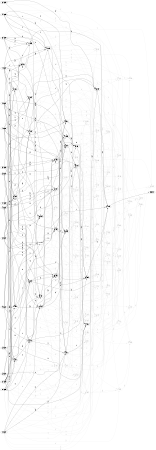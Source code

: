 digraph NeuralNetwork {
rankdir=LR;
size="4,3";
center = true;
node0 [label="(0) Input", color=black, labelfontcolor=black, fontcolor=black];
node1 [label="(1) Input", color=black, labelfontcolor=black, fontcolor=black];
node2 [label="(2) Input", color=black, labelfontcolor=black, fontcolor=black];
node3 [label="(3) Input", color=black, labelfontcolor=black, fontcolor=black];
node4 [label="(4) Input", color=black, labelfontcolor=black, fontcolor=black];
node5 [label="(5) Input", color=black, labelfontcolor=black, fontcolor=black];
node6 [label="(6) Input", color=black, labelfontcolor=black, fontcolor=black];
node7 [label="(7) Input", color=black, labelfontcolor=black, fontcolor=black];
node8 [label="(8) Input", color=black, labelfontcolor=black, fontcolor=black];
node9 [label="(9) Input", color=black, labelfontcolor=black, fontcolor=black];
node10 [label="(10) Input", color=black, labelfontcolor=black, fontcolor=black];
node11 [label="(11) Input", color=black, labelfontcolor=black, fontcolor=black];
node12 [label="(12) Input", color=black, labelfontcolor=black, fontcolor=black];
node13 [label="(13) Input", color=black, labelfontcolor=black, fontcolor=black];
node14 [label="(14) Input", color=black, labelfontcolor=black, fontcolor=black];
node15 [label="(15) Input", color=black, labelfontcolor=black, fontcolor=black];
node16 [label="(16) Input", color=black, labelfontcolor=black, fontcolor=black];
node17 [label="(17) sub", color=black, labelfontcolor=black, fontcolor=black];
node9 -> node17 [label=" (0)", labelfontcolor=black, fontcolor=black, bold=true, color=black];
node16 -> node17 [label=" (1)", labelfontcolor=black, fontcolor=black, bold=true, color=black];
node3 -> node17 [label=" (2)", labelfontcolor=black, fontcolor=black, bold=true, color=black];
node3 -> node17 [label=" (3)", labelfontcolor=black, fontcolor=black, bold=true, color=black];
node12 -> node17 [label=" (4)", labelfontcolor=black, fontcolor=black, bold=true, color=black];
node18 [label="(18) div", color=black, labelfontcolor=black, fontcolor=black];
node11 -> node18 [label=" (0)", labelfontcolor=black, fontcolor=black, bold=true, color=black];
node10 -> node18 [label=" (1)", labelfontcolor=black, fontcolor=black, bold=true, color=black];
node12 -> node18 [label=" (2)", labelfontcolor=black, fontcolor=black, bold=true, color=black];
node8 -> node18 [label=" (3)", labelfontcolor=black, fontcolor=black, bold=true, color=black];
node4 -> node18 [label=" (4)", labelfontcolor=black, fontcolor=black, bold=true, color=black];
node19 [label="(19) add", color=black, labelfontcolor=black, fontcolor=black];
node5 -> node19 [label=" (0)", labelfontcolor=black, fontcolor=black, bold=true, color=black];
node10 -> node19 [label=" (1)", labelfontcolor=black, fontcolor=black, bold=true, color=black];
node1 -> node19 [label=" (2)", labelfontcolor=black, fontcolor=black, bold=true, color=black];
node9 -> node19 [label=" (3)", labelfontcolor=black, fontcolor=black, bold=true, color=black];
node9 -> node19 [label=" (4)", labelfontcolor=black, fontcolor=black, bold=true, color=black];
node20 [label="(20) sub", color=black, labelfontcolor=black, fontcolor=black];
node10 -> node20 [label=" (0)", labelfontcolor=black, fontcolor=black, bold=true, color=black];
node7 -> node20 [label=" (1)", labelfontcolor=black, fontcolor=black, bold=true, color=black];
node4 -> node20 [label=" (2)", labelfontcolor=black, fontcolor=black, bold=true, color=black];
node1 -> node20 [label=" (3)", labelfontcolor=black, fontcolor=black, bold=true, color=black];
node12 -> node20 [label=" (4)", labelfontcolor=black, fontcolor=black, bold=true, color=black];
node21 [label="(21) div", color=black, labelfontcolor=black, fontcolor=black];
node9 -> node21 [label=" (0)", labelfontcolor=black, fontcolor=black, bold=true, color=black];
node8 -> node21 [label=" (1)", labelfontcolor=black, fontcolor=black, bold=true, color=black];
node1 -> node21 [label=" (2)", labelfontcolor=black, fontcolor=black, bold=true, color=black];
node7 -> node21 [label=" (3)", labelfontcolor=black, fontcolor=black, bold=true, color=black];
node1 -> node21 [label=" (4)", labelfontcolor=black, fontcolor=black, bold=true, color=black];
node22 [label="(22) add", color=black, labelfontcolor=black, fontcolor=black];
node4 -> node22 [label=" (0)", labelfontcolor=black, fontcolor=black, bold=true, color=black];
node2 -> node22 [label=" (1)", labelfontcolor=black, fontcolor=black, bold=true, color=black];
node20 -> node22 [label=" (2)", labelfontcolor=black, fontcolor=black, bold=true, color=black];
node19 -> node22 [label=" (3)", labelfontcolor=black, fontcolor=black, bold=true, color=black];
node10 -> node22 [label=" (4)", labelfontcolor=black, fontcolor=black, bold=true, color=black];
node23 [label="(23) sub", color=black, labelfontcolor=black, fontcolor=black];
node4 -> node23 [label=" (0)", labelfontcolor=black, fontcolor=black, bold=true, color=black];
node1 -> node23 [label=" (1)", labelfontcolor=black, fontcolor=black, bold=true, color=black];
node15 -> node23 [label=" (2)", labelfontcolor=black, fontcolor=black, bold=true, color=black];
node0 -> node23 [label=" (3)", labelfontcolor=black, fontcolor=black, bold=true, color=black];
node3 -> node23 [label=" (4)", labelfontcolor=black, fontcolor=black, bold=true, color=black];
node24 [label="(24) sub", color=black, labelfontcolor=black, fontcolor=black];
node1 -> node24 [label=" (0)", labelfontcolor=black, fontcolor=black, bold=true, color=black];
node8 -> node24 [label=" (1)", labelfontcolor=black, fontcolor=black, bold=true, color=black];
node6 -> node24 [label=" (2)", labelfontcolor=black, fontcolor=black, bold=true, color=black];
node20 -> node24 [label=" (3)", labelfontcolor=black, fontcolor=black, bold=true, color=black];
node0 -> node24 [label=" (4)", labelfontcolor=black, fontcolor=black, bold=true, color=black];
node25 [label="(25) div", color=black, labelfontcolor=black, fontcolor=black];
node20 -> node25 [label=" (0)", labelfontcolor=black, fontcolor=black, bold=true, color=black];
node9 -> node25 [label=" (1)", labelfontcolor=black, fontcolor=black, bold=true, color=black];
node21 -> node25 [label=" (2)", labelfontcolor=black, fontcolor=black, bold=true, color=black];
node18 -> node25 [label=" (3)", labelfontcolor=black, fontcolor=black, bold=true, color=black];
node10 -> node25 [label=" (4)", labelfontcolor=black, fontcolor=black, bold=true, color=black];
node26 [label="(26) add", color=black, labelfontcolor=black, fontcolor=black];
node6 -> node26 [label=" (0)", labelfontcolor=black, fontcolor=black, bold=true, color=black];
node19 -> node26 [label=" (1)", labelfontcolor=black, fontcolor=black, bold=true, color=black];
node3 -> node26 [label=" (2)", labelfontcolor=black, fontcolor=black, bold=true, color=black];
node24 -> node26 [label=" (3)", labelfontcolor=black, fontcolor=black, bold=true, color=black];
node0 -> node26 [label=" (4)", labelfontcolor=black, fontcolor=black, bold=true, color=black];
node27 [label="(27) add", color=black, labelfontcolor=black, fontcolor=black];
node17 -> node27 [label=" (0)", labelfontcolor=black, fontcolor=black, bold=true, color=black];
node7 -> node27 [label=" (1)", labelfontcolor=black, fontcolor=black, bold=true, color=black];
node18 -> node27 [label=" (2)", labelfontcolor=black, fontcolor=black, bold=true, color=black];
node23 -> node27 [label=" (3)", labelfontcolor=black, fontcolor=black, bold=true, color=black];
node12 -> node27 [label=" (4)", labelfontcolor=black, fontcolor=black, bold=true, color=black];
node28 [label="(28) mul", color=black, labelfontcolor=black, fontcolor=black];
node12 -> node28 [label=" (0)", labelfontcolor=black, fontcolor=black, bold=true, color=black];
node19 -> node28 [label=" (1)", labelfontcolor=black, fontcolor=black, bold=true, color=black];
node13 -> node28 [label=" (2)", labelfontcolor=black, fontcolor=black, bold=true, color=black];
node0 -> node28 [label=" (3)", labelfontcolor=black, fontcolor=black, bold=true, color=black];
node12 -> node28 [label=" (4)", labelfontcolor=black, fontcolor=black, bold=true, color=black];
node29 [label="(29) div", color=black, labelfontcolor=black, fontcolor=black];
node25 -> node29 [label=" (0)", labelfontcolor=black, fontcolor=black, bold=true, color=black];
node12 -> node29 [label=" (1)", labelfontcolor=black, fontcolor=black, bold=true, color=black];
node5 -> node29 [label=" (2)", labelfontcolor=black, fontcolor=black, bold=true, color=black];
node5 -> node29 [label=" (3)", labelfontcolor=black, fontcolor=black, bold=true, color=black];
node28 -> node29 [label=" (4)", labelfontcolor=black, fontcolor=black, bold=true, color=black];
node30 [label="(30) sub", color=lightgrey, labelfontcolor=lightgrey, fontcolor=lightgrey];
node20 -> node30 [label=" (0)", labelfontcolor=lightgrey, fontcolor=lightgrey, bold=true, color=lightgrey];
node26 -> node30 [label=" (1)", labelfontcolor=lightgrey, fontcolor=lightgrey, bold=true, color=lightgrey];
node29 -> node30 [label=" (2)", labelfontcolor=lightgrey, fontcolor=lightgrey, bold=true, color=lightgrey];
node25 -> node30 [label=" (3)", labelfontcolor=lightgrey, fontcolor=lightgrey, bold=true, color=lightgrey];
node15 -> node30 [label=" (4)", labelfontcolor=lightgrey, fontcolor=lightgrey, bold=true, color=lightgrey];
node31 [label="(31) div", color=black, labelfontcolor=black, fontcolor=black];
node3 -> node31 [label=" (0)", labelfontcolor=black, fontcolor=black, bold=true, color=black];
node29 -> node31 [label=" (1)", labelfontcolor=black, fontcolor=black, bold=true, color=black];
node11 -> node31 [label=" (2)", labelfontcolor=black, fontcolor=black, bold=true, color=black];
node11 -> node31 [label=" (3)", labelfontcolor=black, fontcolor=black, bold=true, color=black];
node4 -> node31 [label=" (4)", labelfontcolor=black, fontcolor=black, bold=true, color=black];
node32 [label="(32) div", color=lightgrey, labelfontcolor=lightgrey, fontcolor=lightgrey];
node3 -> node32 [label=" (0)", labelfontcolor=lightgrey, fontcolor=lightgrey, bold=true, color=lightgrey];
node31 -> node32 [label=" (1)", labelfontcolor=lightgrey, fontcolor=lightgrey, bold=true, color=lightgrey];
node31 -> node32 [label=" (2)", labelfontcolor=lightgrey, fontcolor=lightgrey, bold=true, color=lightgrey];
node0 -> node32 [label=" (3)", labelfontcolor=lightgrey, fontcolor=lightgrey, bold=true, color=lightgrey];
node4 -> node32 [label=" (4)", labelfontcolor=lightgrey, fontcolor=lightgrey, bold=true, color=lightgrey];
node33 [label="(33) mul", color=lightgrey, labelfontcolor=lightgrey, fontcolor=lightgrey];
node3 -> node33 [label=" (0)", labelfontcolor=lightgrey, fontcolor=lightgrey, bold=true, color=lightgrey];
node8 -> node33 [label=" (1)", labelfontcolor=lightgrey, fontcolor=lightgrey, bold=true, color=lightgrey];
node6 -> node33 [label=" (2)", labelfontcolor=lightgrey, fontcolor=lightgrey, bold=true, color=lightgrey];
node12 -> node33 [label=" (3)", labelfontcolor=lightgrey, fontcolor=lightgrey, bold=true, color=lightgrey];
node29 -> node33 [label=" (4)", labelfontcolor=lightgrey, fontcolor=lightgrey, bold=true, color=lightgrey];
node34 [label="(34) sub", color=lightgrey, labelfontcolor=lightgrey, fontcolor=lightgrey];
node22 -> node34 [label=" (0)", labelfontcolor=lightgrey, fontcolor=lightgrey, bold=true, color=lightgrey];
node3 -> node34 [label=" (1)", labelfontcolor=lightgrey, fontcolor=lightgrey, bold=true, color=lightgrey];
node9 -> node34 [label=" (2)", labelfontcolor=lightgrey, fontcolor=lightgrey, bold=true, color=lightgrey];
node2 -> node34 [label=" (3)", labelfontcolor=lightgrey, fontcolor=lightgrey, bold=true, color=lightgrey];
node13 -> node34 [label=" (4)", labelfontcolor=lightgrey, fontcolor=lightgrey, bold=true, color=lightgrey];
node35 [label="(35) add", color=black, labelfontcolor=black, fontcolor=black];
node0 -> node35 [label=" (0)", labelfontcolor=black, fontcolor=black, bold=true, color=black];
node4 -> node35 [label=" (1)", labelfontcolor=black, fontcolor=black, bold=true, color=black];
node28 -> node35 [label=" (2)", labelfontcolor=black, fontcolor=black, bold=true, color=black];
node22 -> node35 [label=" (3)", labelfontcolor=black, fontcolor=black, bold=true, color=black];
node25 -> node35 [label=" (4)", labelfontcolor=black, fontcolor=black, bold=true, color=black];
node36 [label="(36) sub", color=black, labelfontcolor=black, fontcolor=black];
node5 -> node36 [label=" (0)", labelfontcolor=black, fontcolor=black, bold=true, color=black];
node31 -> node36 [label=" (1)", labelfontcolor=black, fontcolor=black, bold=true, color=black];
node0 -> node36 [label=" (2)", labelfontcolor=black, fontcolor=black, bold=true, color=black];
node0 -> node36 [label=" (3)", labelfontcolor=black, fontcolor=black, bold=true, color=black];
node22 -> node36 [label=" (4)", labelfontcolor=black, fontcolor=black, bold=true, color=black];
node37 [label="(37) add", color=black, labelfontcolor=black, fontcolor=black];
node13 -> node37 [label=" (0)", labelfontcolor=black, fontcolor=black, bold=true, color=black];
node22 -> node37 [label=" (1)", labelfontcolor=black, fontcolor=black, bold=true, color=black];
node7 -> node37 [label=" (2)", labelfontcolor=black, fontcolor=black, bold=true, color=black];
node13 -> node37 [label=" (3)", labelfontcolor=black, fontcolor=black, bold=true, color=black];
node26 -> node37 [label=" (4)", labelfontcolor=black, fontcolor=black, bold=true, color=black];
node38 [label="(38) add", color=black, labelfontcolor=black, fontcolor=black];
node1 -> node38 [label=" (0)", labelfontcolor=black, fontcolor=black, bold=true, color=black];
node22 -> node38 [label=" (1)", labelfontcolor=black, fontcolor=black, bold=true, color=black];
node22 -> node38 [label=" (2)", labelfontcolor=black, fontcolor=black, bold=true, color=black];
node7 -> node38 [label=" (3)", labelfontcolor=black, fontcolor=black, bold=true, color=black];
node27 -> node38 [label=" (4)", labelfontcolor=black, fontcolor=black, bold=true, color=black];
node39 [label="(39) sub", color=lightgrey, labelfontcolor=lightgrey, fontcolor=lightgrey];
node7 -> node39 [label=" (0)", labelfontcolor=lightgrey, fontcolor=lightgrey, bold=true, color=lightgrey];
node26 -> node39 [label=" (1)", labelfontcolor=lightgrey, fontcolor=lightgrey, bold=true, color=lightgrey];
node27 -> node39 [label=" (2)", labelfontcolor=lightgrey, fontcolor=lightgrey, bold=true, color=lightgrey];
node37 -> node39 [label=" (3)", labelfontcolor=lightgrey, fontcolor=lightgrey, bold=true, color=lightgrey];
node29 -> node39 [label=" (4)", labelfontcolor=lightgrey, fontcolor=lightgrey, bold=true, color=lightgrey];
node40 [label="(40) sub", color=black, labelfontcolor=black, fontcolor=black];
node15 -> node40 [label=" (0)", labelfontcolor=black, fontcolor=black, bold=true, color=black];
node1 -> node40 [label=" (1)", labelfontcolor=black, fontcolor=black, bold=true, color=black];
node24 -> node40 [label=" (2)", labelfontcolor=black, fontcolor=black, bold=true, color=black];
node23 -> node40 [label=" (3)", labelfontcolor=black, fontcolor=black, bold=true, color=black];
node14 -> node40 [label=" (4)", labelfontcolor=black, fontcolor=black, bold=true, color=black];
node41 [label="(41) add", color=black, labelfontcolor=black, fontcolor=black];
node14 -> node41 [label=" (0)", labelfontcolor=black, fontcolor=black, bold=true, color=black];
node7 -> node41 [label=" (1)", labelfontcolor=black, fontcolor=black, bold=true, color=black];
node37 -> node41 [label=" (2)", labelfontcolor=black, fontcolor=black, bold=true, color=black];
node17 -> node41 [label=" (3)", labelfontcolor=black, fontcolor=black, bold=true, color=black];
node2 -> node41 [label=" (4)", labelfontcolor=black, fontcolor=black, bold=true, color=black];
node42 [label="(42) div", color=black, labelfontcolor=black, fontcolor=black];
node6 -> node42 [label=" (0)", labelfontcolor=black, fontcolor=black, bold=true, color=black];
node25 -> node42 [label=" (1)", labelfontcolor=black, fontcolor=black, bold=true, color=black];
node37 -> node42 [label=" (2)", labelfontcolor=black, fontcolor=black, bold=true, color=black];
node2 -> node42 [label=" (3)", labelfontcolor=black, fontcolor=black, bold=true, color=black];
node0 -> node42 [label=" (4)", labelfontcolor=black, fontcolor=black, bold=true, color=black];
node43 [label="(43) mul", color=black, labelfontcolor=black, fontcolor=black];
node36 -> node43 [label=" (0)", labelfontcolor=black, fontcolor=black, bold=true, color=black];
node14 -> node43 [label=" (1)", labelfontcolor=black, fontcolor=black, bold=true, color=black];
node3 -> node43 [label=" (2)", labelfontcolor=black, fontcolor=black, bold=true, color=black];
node20 -> node43 [label=" (3)", labelfontcolor=black, fontcolor=black, bold=true, color=black];
node42 -> node43 [label=" (4)", labelfontcolor=black, fontcolor=black, bold=true, color=black];
node44 [label="(44) div", color=black, labelfontcolor=black, fontcolor=black];
node8 -> node44 [label=" (0)", labelfontcolor=black, fontcolor=black, bold=true, color=black];
node42 -> node44 [label=" (1)", labelfontcolor=black, fontcolor=black, bold=true, color=black];
node12 -> node44 [label=" (2)", labelfontcolor=black, fontcolor=black, bold=true, color=black];
node43 -> node44 [label=" (3)", labelfontcolor=black, fontcolor=black, bold=true, color=black];
node37 -> node44 [label=" (4)", labelfontcolor=black, fontcolor=black, bold=true, color=black];
node45 [label="(45) div", color=lightgrey, labelfontcolor=lightgrey, fontcolor=lightgrey];
node22 -> node45 [label=" (0)", labelfontcolor=lightgrey, fontcolor=lightgrey, bold=true, color=lightgrey];
node31 -> node45 [label=" (1)", labelfontcolor=lightgrey, fontcolor=lightgrey, bold=true, color=lightgrey];
node25 -> node45 [label=" (2)", labelfontcolor=lightgrey, fontcolor=lightgrey, bold=true, color=lightgrey];
node39 -> node45 [label=" (3)", labelfontcolor=lightgrey, fontcolor=lightgrey, bold=true, color=lightgrey];
node6 -> node45 [label=" (4)", labelfontcolor=lightgrey, fontcolor=lightgrey, bold=true, color=lightgrey];
node46 [label="(46) sub", color=lightgrey, labelfontcolor=lightgrey, fontcolor=lightgrey];
node4 -> node46 [label=" (0)", labelfontcolor=lightgrey, fontcolor=lightgrey, bold=true, color=lightgrey];
node34 -> node46 [label=" (1)", labelfontcolor=lightgrey, fontcolor=lightgrey, bold=true, color=lightgrey];
node45 -> node46 [label=" (2)", labelfontcolor=lightgrey, fontcolor=lightgrey, bold=true, color=lightgrey];
node12 -> node46 [label=" (3)", labelfontcolor=lightgrey, fontcolor=lightgrey, bold=true, color=lightgrey];
node38 -> node46 [label=" (4)", labelfontcolor=lightgrey, fontcolor=lightgrey, bold=true, color=lightgrey];
node47 [label="(47) div", color=lightgrey, labelfontcolor=lightgrey, fontcolor=lightgrey];
node31 -> node47 [label=" (0)", labelfontcolor=lightgrey, fontcolor=lightgrey, bold=true, color=lightgrey];
node8 -> node47 [label=" (1)", labelfontcolor=lightgrey, fontcolor=lightgrey, bold=true, color=lightgrey];
node32 -> node47 [label=" (2)", labelfontcolor=lightgrey, fontcolor=lightgrey, bold=true, color=lightgrey];
node34 -> node47 [label=" (3)", labelfontcolor=lightgrey, fontcolor=lightgrey, bold=true, color=lightgrey];
node27 -> node47 [label=" (4)", labelfontcolor=lightgrey, fontcolor=lightgrey, bold=true, color=lightgrey];
node48 [label="(48) div", color=black, labelfontcolor=black, fontcolor=black];
node35 -> node48 [label=" (0)", labelfontcolor=black, fontcolor=black, bold=true, color=black];
node40 -> node48 [label=" (1)", labelfontcolor=black, fontcolor=black, bold=true, color=black];
node14 -> node48 [label=" (2)", labelfontcolor=black, fontcolor=black, bold=true, color=black];
node27 -> node48 [label=" (3)", labelfontcolor=black, fontcolor=black, bold=true, color=black];
node13 -> node48 [label=" (4)", labelfontcolor=black, fontcolor=black, bold=true, color=black];
node49 [label="(49) div", color=black, labelfontcolor=black, fontcolor=black];
node36 -> node49 [label=" (0)", labelfontcolor=black, fontcolor=black, bold=true, color=black];
node9 -> node49 [label=" (1)", labelfontcolor=black, fontcolor=black, bold=true, color=black];
node38 -> node49 [label=" (2)", labelfontcolor=black, fontcolor=black, bold=true, color=black];
node41 -> node49 [label=" (3)", labelfontcolor=black, fontcolor=black, bold=true, color=black];
node14 -> node49 [label=" (4)", labelfontcolor=black, fontcolor=black, bold=true, color=black];
node50 [label="(50) add", color=lightgrey, labelfontcolor=lightgrey, fontcolor=lightgrey];
node27 -> node50 [label=" (0)", labelfontcolor=lightgrey, fontcolor=lightgrey, bold=true, color=lightgrey];
node36 -> node50 [label=" (1)", labelfontcolor=lightgrey, fontcolor=lightgrey, bold=true, color=lightgrey];
node8 -> node50 [label=" (2)", labelfontcolor=lightgrey, fontcolor=lightgrey, bold=true, color=lightgrey];
node0 -> node50 [label=" (3)", labelfontcolor=lightgrey, fontcolor=lightgrey, bold=true, color=lightgrey];
node35 -> node50 [label=" (4)", labelfontcolor=lightgrey, fontcolor=lightgrey, bold=true, color=lightgrey];
node51 [label="(51) mul", color=black, labelfontcolor=black, fontcolor=black];
node20 -> node51 [label=" (0)", labelfontcolor=black, fontcolor=black, bold=true, color=black];
node7 -> node51 [label=" (1)", labelfontcolor=black, fontcolor=black, bold=true, color=black];
node12 -> node51 [label=" (2)", labelfontcolor=black, fontcolor=black, bold=true, color=black];
node15 -> node51 [label=" (3)", labelfontcolor=black, fontcolor=black, bold=true, color=black];
node7 -> node51 [label=" (4)", labelfontcolor=black, fontcolor=black, bold=true, color=black];
node52 [label="(52) add", color=lightgrey, labelfontcolor=lightgrey, fontcolor=lightgrey];
node8 -> node52 [label=" (0)", labelfontcolor=lightgrey, fontcolor=lightgrey, bold=true, color=lightgrey];
node9 -> node52 [label=" (1)", labelfontcolor=lightgrey, fontcolor=lightgrey, bold=true, color=lightgrey];
node25 -> node52 [label=" (2)", labelfontcolor=lightgrey, fontcolor=lightgrey, bold=true, color=lightgrey];
node42 -> node52 [label=" (3)", labelfontcolor=lightgrey, fontcolor=lightgrey, bold=true, color=lightgrey];
node40 -> node52 [label=" (4)", labelfontcolor=lightgrey, fontcolor=lightgrey, bold=true, color=lightgrey];
node53 [label="(53) sub", color=lightgrey, labelfontcolor=lightgrey, fontcolor=lightgrey];
node44 -> node53 [label=" (0)", labelfontcolor=lightgrey, fontcolor=lightgrey, bold=true, color=lightgrey];
node40 -> node53 [label=" (1)", labelfontcolor=lightgrey, fontcolor=lightgrey, bold=true, color=lightgrey];
node36 -> node53 [label=" (2)", labelfontcolor=lightgrey, fontcolor=lightgrey, bold=true, color=lightgrey];
node16 -> node53 [label=" (3)", labelfontcolor=lightgrey, fontcolor=lightgrey, bold=true, color=lightgrey];
node35 -> node53 [label=" (4)", labelfontcolor=lightgrey, fontcolor=lightgrey, bold=true, color=lightgrey];
node54 [label="(54) mul", color=lightgrey, labelfontcolor=lightgrey, fontcolor=lightgrey];
node6 -> node54 [label=" (0)", labelfontcolor=lightgrey, fontcolor=lightgrey, bold=true, color=lightgrey];
node0 -> node54 [label=" (1)", labelfontcolor=lightgrey, fontcolor=lightgrey, bold=true, color=lightgrey];
node39 -> node54 [label=" (2)", labelfontcolor=lightgrey, fontcolor=lightgrey, bold=true, color=lightgrey];
node0 -> node54 [label=" (3)", labelfontcolor=lightgrey, fontcolor=lightgrey, bold=true, color=lightgrey];
node3 -> node54 [label=" (4)", labelfontcolor=lightgrey, fontcolor=lightgrey, bold=true, color=lightgrey];
node55 [label="(55) div", color=lightgrey, labelfontcolor=lightgrey, fontcolor=lightgrey];
node7 -> node55 [label=" (0)", labelfontcolor=lightgrey, fontcolor=lightgrey, bold=true, color=lightgrey];
node43 -> node55 [label=" (1)", labelfontcolor=lightgrey, fontcolor=lightgrey, bold=true, color=lightgrey];
node45 -> node55 [label=" (2)", labelfontcolor=lightgrey, fontcolor=lightgrey, bold=true, color=lightgrey];
node21 -> node55 [label=" (3)", labelfontcolor=lightgrey, fontcolor=lightgrey, bold=true, color=lightgrey];
node37 -> node55 [label=" (4)", labelfontcolor=lightgrey, fontcolor=lightgrey, bold=true, color=lightgrey];
node56 [label="(56) sub", color=lightgrey, labelfontcolor=lightgrey, fontcolor=lightgrey];
node44 -> node56 [label=" (0)", labelfontcolor=lightgrey, fontcolor=lightgrey, bold=true, color=lightgrey];
node46 -> node56 [label=" (1)", labelfontcolor=lightgrey, fontcolor=lightgrey, bold=true, color=lightgrey];
node12 -> node56 [label=" (2)", labelfontcolor=lightgrey, fontcolor=lightgrey, bold=true, color=lightgrey];
node39 -> node56 [label=" (3)", labelfontcolor=lightgrey, fontcolor=lightgrey, bold=true, color=lightgrey];
node43 -> node56 [label=" (4)", labelfontcolor=lightgrey, fontcolor=lightgrey, bold=true, color=lightgrey];
node57 [label="(57) sub", color=lightgrey, labelfontcolor=lightgrey, fontcolor=lightgrey];
node29 -> node57 [label=" (0)", labelfontcolor=lightgrey, fontcolor=lightgrey, bold=true, color=lightgrey];
node28 -> node57 [label=" (1)", labelfontcolor=lightgrey, fontcolor=lightgrey, bold=true, color=lightgrey];
node42 -> node57 [label=" (2)", labelfontcolor=lightgrey, fontcolor=lightgrey, bold=true, color=lightgrey];
node17 -> node57 [label=" (3)", labelfontcolor=lightgrey, fontcolor=lightgrey, bold=true, color=lightgrey];
node14 -> node57 [label=" (4)", labelfontcolor=lightgrey, fontcolor=lightgrey, bold=true, color=lightgrey];
node58 [label="(58) mul", color=black, labelfontcolor=black, fontcolor=black];
node48 -> node58 [label=" (0)", labelfontcolor=black, fontcolor=black, bold=true, color=black];
node19 -> node58 [label=" (1)", labelfontcolor=black, fontcolor=black, bold=true, color=black];
node28 -> node58 [label=" (2)", labelfontcolor=black, fontcolor=black, bold=true, color=black];
node49 -> node58 [label=" (3)", labelfontcolor=black, fontcolor=black, bold=true, color=black];
node25 -> node58 [label=" (4)", labelfontcolor=black, fontcolor=black, bold=true, color=black];
node59 [label="(59) mul", color=lightgrey, labelfontcolor=lightgrey, fontcolor=lightgrey];
node3 -> node59 [label=" (0)", labelfontcolor=lightgrey, fontcolor=lightgrey, bold=true, color=lightgrey];
node26 -> node59 [label=" (1)", labelfontcolor=lightgrey, fontcolor=lightgrey, bold=true, color=lightgrey];
node25 -> node59 [label=" (2)", labelfontcolor=lightgrey, fontcolor=lightgrey, bold=true, color=lightgrey];
node52 -> node59 [label=" (3)", labelfontcolor=lightgrey, fontcolor=lightgrey, bold=true, color=lightgrey];
node8 -> node59 [label=" (4)", labelfontcolor=lightgrey, fontcolor=lightgrey, bold=true, color=lightgrey];
node60 [label="(60) sub", color=black, labelfontcolor=black, fontcolor=black];
node51 -> node60 [label=" (0)", labelfontcolor=black, fontcolor=black, bold=true, color=black];
node5 -> node60 [label=" (1)", labelfontcolor=black, fontcolor=black, bold=true, color=black];
node16 -> node60 [label=" (2)", labelfontcolor=black, fontcolor=black, bold=true, color=black];
node44 -> node60 [label=" (3)", labelfontcolor=black, fontcolor=black, bold=true, color=black];
node24 -> node60 [label=" (4)", labelfontcolor=black, fontcolor=black, bold=true, color=black];
node61 [label="(61) div", color=lightgrey, labelfontcolor=lightgrey, fontcolor=lightgrey];
node27 -> node61 [label=" (0)", labelfontcolor=lightgrey, fontcolor=lightgrey, bold=true, color=lightgrey];
node40 -> node61 [label=" (1)", labelfontcolor=lightgrey, fontcolor=lightgrey, bold=true, color=lightgrey];
node56 -> node61 [label=" (2)", labelfontcolor=lightgrey, fontcolor=lightgrey, bold=true, color=lightgrey];
node22 -> node61 [label=" (3)", labelfontcolor=lightgrey, fontcolor=lightgrey, bold=true, color=lightgrey];
node38 -> node61 [label=" (4)", labelfontcolor=lightgrey, fontcolor=lightgrey, bold=true, color=lightgrey];
node62 [label="(62) mul", color=lightgrey, labelfontcolor=lightgrey, fontcolor=lightgrey];
node42 -> node62 [label=" (0)", labelfontcolor=lightgrey, fontcolor=lightgrey, bold=true, color=lightgrey];
node12 -> node62 [label=" (1)", labelfontcolor=lightgrey, fontcolor=lightgrey, bold=true, color=lightgrey];
node6 -> node62 [label=" (2)", labelfontcolor=lightgrey, fontcolor=lightgrey, bold=true, color=lightgrey];
node52 -> node62 [label=" (3)", labelfontcolor=lightgrey, fontcolor=lightgrey, bold=true, color=lightgrey];
node43 -> node62 [label=" (4)", labelfontcolor=lightgrey, fontcolor=lightgrey, bold=true, color=lightgrey];
node63 [label="(63) sub", color=lightgrey, labelfontcolor=lightgrey, fontcolor=lightgrey];
node41 -> node63 [label=" (0)", labelfontcolor=lightgrey, fontcolor=lightgrey, bold=true, color=lightgrey];
node5 -> node63 [label=" (1)", labelfontcolor=lightgrey, fontcolor=lightgrey, bold=true, color=lightgrey];
node11 -> node63 [label=" (2)", labelfontcolor=lightgrey, fontcolor=lightgrey, bold=true, color=lightgrey];
node48 -> node63 [label=" (3)", labelfontcolor=lightgrey, fontcolor=lightgrey, bold=true, color=lightgrey];
node30 -> node63 [label=" (4)", labelfontcolor=lightgrey, fontcolor=lightgrey, bold=true, color=lightgrey];
node64 [label="(64) add", color=lightgrey, labelfontcolor=lightgrey, fontcolor=lightgrey];
node15 -> node64 [label=" (0)", labelfontcolor=lightgrey, fontcolor=lightgrey, bold=true, color=lightgrey];
node3 -> node64 [label=" (1)", labelfontcolor=lightgrey, fontcolor=lightgrey, bold=true, color=lightgrey];
node17 -> node64 [label=" (2)", labelfontcolor=lightgrey, fontcolor=lightgrey, bold=true, color=lightgrey];
node38 -> node64 [label=" (3)", labelfontcolor=lightgrey, fontcolor=lightgrey, bold=true, color=lightgrey];
node38 -> node64 [label=" (4)", labelfontcolor=lightgrey, fontcolor=lightgrey, bold=true, color=lightgrey];
node65 [label="(65) div", color=lightgrey, labelfontcolor=lightgrey, fontcolor=lightgrey];
node18 -> node65 [label=" (0)", labelfontcolor=lightgrey, fontcolor=lightgrey, bold=true, color=lightgrey];
node2 -> node65 [label=" (1)", labelfontcolor=lightgrey, fontcolor=lightgrey, bold=true, color=lightgrey];
node28 -> node65 [label=" (2)", labelfontcolor=lightgrey, fontcolor=lightgrey, bold=true, color=lightgrey];
node50 -> node65 [label=" (3)", labelfontcolor=lightgrey, fontcolor=lightgrey, bold=true, color=lightgrey];
node25 -> node65 [label=" (4)", labelfontcolor=lightgrey, fontcolor=lightgrey, bold=true, color=lightgrey];
node66 [label="(66) sub", color=lightgrey, labelfontcolor=lightgrey, fontcolor=lightgrey];
node10 -> node66 [label=" (0)", labelfontcolor=lightgrey, fontcolor=lightgrey, bold=true, color=lightgrey];
node20 -> node66 [label=" (1)", labelfontcolor=lightgrey, fontcolor=lightgrey, bold=true, color=lightgrey];
node61 -> node66 [label=" (2)", labelfontcolor=lightgrey, fontcolor=lightgrey, bold=true, color=lightgrey];
node22 -> node66 [label=" (3)", labelfontcolor=lightgrey, fontcolor=lightgrey, bold=true, color=lightgrey];
node23 -> node66 [label=" (4)", labelfontcolor=lightgrey, fontcolor=lightgrey, bold=true, color=lightgrey];
node67 [label="(67) div", color=lightgrey, labelfontcolor=lightgrey, fontcolor=lightgrey];
node8 -> node67 [label=" (0)", labelfontcolor=lightgrey, fontcolor=lightgrey, bold=true, color=lightgrey];
node56 -> node67 [label=" (1)", labelfontcolor=lightgrey, fontcolor=lightgrey, bold=true, color=lightgrey];
node45 -> node67 [label=" (2)", labelfontcolor=lightgrey, fontcolor=lightgrey, bold=true, color=lightgrey];
node64 -> node67 [label=" (3)", labelfontcolor=lightgrey, fontcolor=lightgrey, bold=true, color=lightgrey];
node61 -> node67 [label=" (4)", labelfontcolor=lightgrey, fontcolor=lightgrey, bold=true, color=lightgrey];
node68 [label="(68) mul", color=lightgrey, labelfontcolor=lightgrey, fontcolor=lightgrey];
node58 -> node68 [label=" (0)", labelfontcolor=lightgrey, fontcolor=lightgrey, bold=true, color=lightgrey];
node9 -> node68 [label=" (1)", labelfontcolor=lightgrey, fontcolor=lightgrey, bold=true, color=lightgrey];
node51 -> node68 [label=" (2)", labelfontcolor=lightgrey, fontcolor=lightgrey, bold=true, color=lightgrey];
node51 -> node68 [label=" (3)", labelfontcolor=lightgrey, fontcolor=lightgrey, bold=true, color=lightgrey];
node12 -> node68 [label=" (4)", labelfontcolor=lightgrey, fontcolor=lightgrey, bold=true, color=lightgrey];
node69 [label="(69) div", color=lightgrey, labelfontcolor=lightgrey, fontcolor=lightgrey];
node3 -> node69 [label=" (0)", labelfontcolor=lightgrey, fontcolor=lightgrey, bold=true, color=lightgrey];
node27 -> node69 [label=" (1)", labelfontcolor=lightgrey, fontcolor=lightgrey, bold=true, color=lightgrey];
node63 -> node69 [label=" (2)", labelfontcolor=lightgrey, fontcolor=lightgrey, bold=true, color=lightgrey];
node2 -> node69 [label=" (3)", labelfontcolor=lightgrey, fontcolor=lightgrey, bold=true, color=lightgrey];
node28 -> node69 [label=" (4)", labelfontcolor=lightgrey, fontcolor=lightgrey, bold=true, color=lightgrey];
node70 [label="(70) div", color=lightgrey, labelfontcolor=lightgrey, fontcolor=lightgrey];
node1 -> node70 [label=" (0)", labelfontcolor=lightgrey, fontcolor=lightgrey, bold=true, color=lightgrey];
node25 -> node70 [label=" (1)", labelfontcolor=lightgrey, fontcolor=lightgrey, bold=true, color=lightgrey];
node69 -> node70 [label=" (2)", labelfontcolor=lightgrey, fontcolor=lightgrey, bold=true, color=lightgrey];
node61 -> node70 [label=" (3)", labelfontcolor=lightgrey, fontcolor=lightgrey, bold=true, color=lightgrey];
node6 -> node70 [label=" (4)", labelfontcolor=lightgrey, fontcolor=lightgrey, bold=true, color=lightgrey];
node71 [label="(71) add", color=black, labelfontcolor=black, fontcolor=black];
node15 -> node71 [label=" (0)", labelfontcolor=black, fontcolor=black, bold=true, color=black];
node1 -> node71 [label=" (1)", labelfontcolor=black, fontcolor=black, bold=true, color=black];
node15 -> node71 [label=" (2)", labelfontcolor=black, fontcolor=black, bold=true, color=black];
node21 -> node71 [label=" (3)", labelfontcolor=black, fontcolor=black, bold=true, color=black];
node11 -> node71 [label=" (4)", labelfontcolor=black, fontcolor=black, bold=true, color=black];
node72 [label="(72) div", color=lightgrey, labelfontcolor=lightgrey, fontcolor=lightgrey];
node32 -> node72 [label=" (0)", labelfontcolor=lightgrey, fontcolor=lightgrey, bold=true, color=lightgrey];
node54 -> node72 [label=" (1)", labelfontcolor=lightgrey, fontcolor=lightgrey, bold=true, color=lightgrey];
node64 -> node72 [label=" (2)", labelfontcolor=lightgrey, fontcolor=lightgrey, bold=true, color=lightgrey];
node60 -> node72 [label=" (3)", labelfontcolor=lightgrey, fontcolor=lightgrey, bold=true, color=lightgrey];
node26 -> node72 [label=" (4)", labelfontcolor=lightgrey, fontcolor=lightgrey, bold=true, color=lightgrey];
node73 [label="(73) add", color=lightgrey, labelfontcolor=lightgrey, fontcolor=lightgrey];
node19 -> node73 [label=" (0)", labelfontcolor=lightgrey, fontcolor=lightgrey, bold=true, color=lightgrey];
node12 -> node73 [label=" (1)", labelfontcolor=lightgrey, fontcolor=lightgrey, bold=true, color=lightgrey];
node63 -> node73 [label=" (2)", labelfontcolor=lightgrey, fontcolor=lightgrey, bold=true, color=lightgrey];
node34 -> node73 [label=" (3)", labelfontcolor=lightgrey, fontcolor=lightgrey, bold=true, color=lightgrey];
node2 -> node73 [label=" (4)", labelfontcolor=lightgrey, fontcolor=lightgrey, bold=true, color=lightgrey];
node74 [label="(74) div", color=lightgrey, labelfontcolor=lightgrey, fontcolor=lightgrey];
node36 -> node74 [label=" (0)", labelfontcolor=lightgrey, fontcolor=lightgrey, bold=true, color=lightgrey];
node58 -> node74 [label=" (1)", labelfontcolor=lightgrey, fontcolor=lightgrey, bold=true, color=lightgrey];
node73 -> node74 [label=" (2)", labelfontcolor=lightgrey, fontcolor=lightgrey, bold=true, color=lightgrey];
node3 -> node74 [label=" (3)", labelfontcolor=lightgrey, fontcolor=lightgrey, bold=true, color=lightgrey];
node6 -> node74 [label=" (4)", labelfontcolor=lightgrey, fontcolor=lightgrey, bold=true, color=lightgrey];
node75 [label="(75) add", color=lightgrey, labelfontcolor=lightgrey, fontcolor=lightgrey];
node53 -> node75 [label=" (0)", labelfontcolor=lightgrey, fontcolor=lightgrey, bold=true, color=lightgrey];
node32 -> node75 [label=" (1)", labelfontcolor=lightgrey, fontcolor=lightgrey, bold=true, color=lightgrey];
node14 -> node75 [label=" (2)", labelfontcolor=lightgrey, fontcolor=lightgrey, bold=true, color=lightgrey];
node48 -> node75 [label=" (3)", labelfontcolor=lightgrey, fontcolor=lightgrey, bold=true, color=lightgrey];
node32 -> node75 [label=" (4)", labelfontcolor=lightgrey, fontcolor=lightgrey, bold=true, color=lightgrey];
node76 [label="(76) sub", color=lightgrey, labelfontcolor=lightgrey, fontcolor=lightgrey];
node19 -> node76 [label=" (0)", labelfontcolor=lightgrey, fontcolor=lightgrey, bold=true, color=lightgrey];
node25 -> node76 [label=" (1)", labelfontcolor=lightgrey, fontcolor=lightgrey, bold=true, color=lightgrey];
node22 -> node76 [label=" (2)", labelfontcolor=lightgrey, fontcolor=lightgrey, bold=true, color=lightgrey];
node12 -> node76 [label=" (3)", labelfontcolor=lightgrey, fontcolor=lightgrey, bold=true, color=lightgrey];
node33 -> node76 [label=" (4)", labelfontcolor=lightgrey, fontcolor=lightgrey, bold=true, color=lightgrey];
node77 [label="(77) add", color=lightgrey, labelfontcolor=lightgrey, fontcolor=lightgrey];
node29 -> node77 [label=" (0)", labelfontcolor=lightgrey, fontcolor=lightgrey, bold=true, color=lightgrey];
node61 -> node77 [label=" (1)", labelfontcolor=lightgrey, fontcolor=lightgrey, bold=true, color=lightgrey];
node62 -> node77 [label=" (2)", labelfontcolor=lightgrey, fontcolor=lightgrey, bold=true, color=lightgrey];
node10 -> node77 [label=" (3)", labelfontcolor=lightgrey, fontcolor=lightgrey, bold=true, color=lightgrey];
node62 -> node77 [label=" (4)", labelfontcolor=lightgrey, fontcolor=lightgrey, bold=true, color=lightgrey];
node78 [label="(78) div", color=lightgrey, labelfontcolor=lightgrey, fontcolor=lightgrey];
node26 -> node78 [label=" (0)", labelfontcolor=lightgrey, fontcolor=lightgrey, bold=true, color=lightgrey];
node59 -> node78 [label=" (1)", labelfontcolor=lightgrey, fontcolor=lightgrey, bold=true, color=lightgrey];
node64 -> node78 [label=" (2)", labelfontcolor=lightgrey, fontcolor=lightgrey, bold=true, color=lightgrey];
node15 -> node78 [label=" (3)", labelfontcolor=lightgrey, fontcolor=lightgrey, bold=true, color=lightgrey];
node69 -> node78 [label=" (4)", labelfontcolor=lightgrey, fontcolor=lightgrey, bold=true, color=lightgrey];
node79 [label="(79) mul", color=lightgrey, labelfontcolor=lightgrey, fontcolor=lightgrey];
node28 -> node79 [label=" (0)", labelfontcolor=lightgrey, fontcolor=lightgrey, bold=true, color=lightgrey];
node49 -> node79 [label=" (1)", labelfontcolor=lightgrey, fontcolor=lightgrey, bold=true, color=lightgrey];
node64 -> node79 [label=" (2)", labelfontcolor=lightgrey, fontcolor=lightgrey, bold=true, color=lightgrey];
node47 -> node79 [label=" (3)", labelfontcolor=lightgrey, fontcolor=lightgrey, bold=true, color=lightgrey];
node63 -> node79 [label=" (4)", labelfontcolor=lightgrey, fontcolor=lightgrey, bold=true, color=lightgrey];
node80 [label="(80) sub", color=lightgrey, labelfontcolor=lightgrey, fontcolor=lightgrey];
node45 -> node80 [label=" (0)", labelfontcolor=lightgrey, fontcolor=lightgrey, bold=true, color=lightgrey];
node48 -> node80 [label=" (1)", labelfontcolor=lightgrey, fontcolor=lightgrey, bold=true, color=lightgrey];
node17 -> node80 [label=" (2)", labelfontcolor=lightgrey, fontcolor=lightgrey, bold=true, color=lightgrey];
node50 -> node80 [label=" (3)", labelfontcolor=lightgrey, fontcolor=lightgrey, bold=true, color=lightgrey];
node63 -> node80 [label=" (4)", labelfontcolor=lightgrey, fontcolor=lightgrey, bold=true, color=lightgrey];
node81 [label="(81) sub", color=black, labelfontcolor=black, fontcolor=black];
node71 -> node81 [label=" (0)", labelfontcolor=black, fontcolor=black, bold=true, color=black];
node17 -> node81 [label=" (1)", labelfontcolor=black, fontcolor=black, bold=true, color=black];
node28 -> node81 [label=" (2)", labelfontcolor=black, fontcolor=black, bold=true, color=black];
node60 -> node81 [label=" (3)", labelfontcolor=black, fontcolor=black, bold=true, color=black];
node58 -> node81 [label=" (4)", labelfontcolor=black, fontcolor=black, bold=true, color=black];
node82 [label="(82) div", color=lightgrey, labelfontcolor=lightgrey, fontcolor=lightgrey];
node46 -> node82 [label=" (0)", labelfontcolor=lightgrey, fontcolor=lightgrey, bold=true, color=lightgrey];
node13 -> node82 [label=" (1)", labelfontcolor=lightgrey, fontcolor=lightgrey, bold=true, color=lightgrey];
node33 -> node82 [label=" (2)", labelfontcolor=lightgrey, fontcolor=lightgrey, bold=true, color=lightgrey];
node32 -> node82 [label=" (3)", labelfontcolor=lightgrey, fontcolor=lightgrey, bold=true, color=lightgrey];
node26 -> node82 [label=" (4)", labelfontcolor=lightgrey, fontcolor=lightgrey, bold=true, color=lightgrey];
node83 [label="(83) div", color=lightgrey, labelfontcolor=lightgrey, fontcolor=lightgrey];
node2 -> node83 [label=" (0)", labelfontcolor=lightgrey, fontcolor=lightgrey, bold=true, color=lightgrey];
node44 -> node83 [label=" (1)", labelfontcolor=lightgrey, fontcolor=lightgrey, bold=true, color=lightgrey];
node69 -> node83 [label=" (2)", labelfontcolor=lightgrey, fontcolor=lightgrey, bold=true, color=lightgrey];
node39 -> node83 [label=" (3)", labelfontcolor=lightgrey, fontcolor=lightgrey, bold=true, color=lightgrey];
node36 -> node83 [label=" (4)", labelfontcolor=lightgrey, fontcolor=lightgrey, bold=true, color=lightgrey];
node84 [label="(84) mul", color=lightgrey, labelfontcolor=lightgrey, fontcolor=lightgrey];
node23 -> node84 [label=" (0)", labelfontcolor=lightgrey, fontcolor=lightgrey, bold=true, color=lightgrey];
node55 -> node84 [label=" (1)", labelfontcolor=lightgrey, fontcolor=lightgrey, bold=true, color=lightgrey];
node72 -> node84 [label=" (2)", labelfontcolor=lightgrey, fontcolor=lightgrey, bold=true, color=lightgrey];
node60 -> node84 [label=" (3)", labelfontcolor=lightgrey, fontcolor=lightgrey, bold=true, color=lightgrey];
node21 -> node84 [label=" (4)", labelfontcolor=lightgrey, fontcolor=lightgrey, bold=true, color=lightgrey];
node85 [label="(85) mul", color=lightgrey, labelfontcolor=lightgrey, fontcolor=lightgrey];
node43 -> node85 [label=" (0)", labelfontcolor=lightgrey, fontcolor=lightgrey, bold=true, color=lightgrey];
node41 -> node85 [label=" (1)", labelfontcolor=lightgrey, fontcolor=lightgrey, bold=true, color=lightgrey];
node29 -> node85 [label=" (2)", labelfontcolor=lightgrey, fontcolor=lightgrey, bold=true, color=lightgrey];
node7 -> node85 [label=" (3)", labelfontcolor=lightgrey, fontcolor=lightgrey, bold=true, color=lightgrey];
node65 -> node85 [label=" (4)", labelfontcolor=lightgrey, fontcolor=lightgrey, bold=true, color=lightgrey];
node86 [label="(86) add", color=lightgrey, labelfontcolor=lightgrey, fontcolor=lightgrey];
node17 -> node86 [label=" (0)", labelfontcolor=lightgrey, fontcolor=lightgrey, bold=true, color=lightgrey];
node81 -> node86 [label=" (1)", labelfontcolor=lightgrey, fontcolor=lightgrey, bold=true, color=lightgrey];
node42 -> node86 [label=" (2)", labelfontcolor=lightgrey, fontcolor=lightgrey, bold=true, color=lightgrey];
node41 -> node86 [label=" (3)", labelfontcolor=lightgrey, fontcolor=lightgrey, bold=true, color=lightgrey];
node25 -> node86 [label=" (4)", labelfontcolor=lightgrey, fontcolor=lightgrey, bold=true, color=lightgrey];
node87 [label="(87) add", color=lightgrey, labelfontcolor=lightgrey, fontcolor=lightgrey];
node78 -> node87 [label=" (0)", labelfontcolor=lightgrey, fontcolor=lightgrey, bold=true, color=lightgrey];
node27 -> node87 [label=" (1)", labelfontcolor=lightgrey, fontcolor=lightgrey, bold=true, color=lightgrey];
node62 -> node87 [label=" (2)", labelfontcolor=lightgrey, fontcolor=lightgrey, bold=true, color=lightgrey];
node7 -> node87 [label=" (3)", labelfontcolor=lightgrey, fontcolor=lightgrey, bold=true, color=lightgrey];
node38 -> node87 [label=" (4)", labelfontcolor=lightgrey, fontcolor=lightgrey, bold=true, color=lightgrey];
node88 [label="(88) sub", color=lightgrey, labelfontcolor=lightgrey, fontcolor=lightgrey];
node41 -> node88 [label=" (0)", labelfontcolor=lightgrey, fontcolor=lightgrey, bold=true, color=lightgrey];
node35 -> node88 [label=" (1)", labelfontcolor=lightgrey, fontcolor=lightgrey, bold=true, color=lightgrey];
node67 -> node88 [label=" (2)", labelfontcolor=lightgrey, fontcolor=lightgrey, bold=true, color=lightgrey];
node76 -> node88 [label=" (3)", labelfontcolor=lightgrey, fontcolor=lightgrey, bold=true, color=lightgrey];
node5 -> node88 [label=" (4)", labelfontcolor=lightgrey, fontcolor=lightgrey, bold=true, color=lightgrey];
node89 [label="(89) div", color=lightgrey, labelfontcolor=lightgrey, fontcolor=lightgrey];
node28 -> node89 [label=" (0)", labelfontcolor=lightgrey, fontcolor=lightgrey, bold=true, color=lightgrey];
node7 -> node89 [label=" (1)", labelfontcolor=lightgrey, fontcolor=lightgrey, bold=true, color=lightgrey];
node76 -> node89 [label=" (2)", labelfontcolor=lightgrey, fontcolor=lightgrey, bold=true, color=lightgrey];
node68 -> node89 [label=" (3)", labelfontcolor=lightgrey, fontcolor=lightgrey, bold=true, color=lightgrey];
node36 -> node89 [label=" (4)", labelfontcolor=lightgrey, fontcolor=lightgrey, bold=true, color=lightgrey];
node90 [label="(90) mul", color=lightgrey, labelfontcolor=lightgrey, fontcolor=lightgrey];
node57 -> node90 [label=" (0)", labelfontcolor=lightgrey, fontcolor=lightgrey, bold=true, color=lightgrey];
node14 -> node90 [label=" (1)", labelfontcolor=lightgrey, fontcolor=lightgrey, bold=true, color=lightgrey];
node83 -> node90 [label=" (2)", labelfontcolor=lightgrey, fontcolor=lightgrey, bold=true, color=lightgrey];
node48 -> node90 [label=" (3)", labelfontcolor=lightgrey, fontcolor=lightgrey, bold=true, color=lightgrey];
node76 -> node90 [label=" (4)", labelfontcolor=lightgrey, fontcolor=lightgrey, bold=true, color=lightgrey];
node91 [label="(91) add", color=lightgrey, labelfontcolor=lightgrey, fontcolor=lightgrey];
node24 -> node91 [label=" (0)", labelfontcolor=lightgrey, fontcolor=lightgrey, bold=true, color=lightgrey];
node29 -> node91 [label=" (1)", labelfontcolor=lightgrey, fontcolor=lightgrey, bold=true, color=lightgrey];
node15 -> node91 [label=" (2)", labelfontcolor=lightgrey, fontcolor=lightgrey, bold=true, color=lightgrey];
node70 -> node91 [label=" (3)", labelfontcolor=lightgrey, fontcolor=lightgrey, bold=true, color=lightgrey];
node17 -> node91 [label=" (4)", labelfontcolor=lightgrey, fontcolor=lightgrey, bold=true, color=lightgrey];
node92 [label="(92) mul", color=lightgrey, labelfontcolor=lightgrey, fontcolor=lightgrey];
node13 -> node92 [label=" (0)", labelfontcolor=lightgrey, fontcolor=lightgrey, bold=true, color=lightgrey];
node57 -> node92 [label=" (1)", labelfontcolor=lightgrey, fontcolor=lightgrey, bold=true, color=lightgrey];
node75 -> node92 [label=" (2)", labelfontcolor=lightgrey, fontcolor=lightgrey, bold=true, color=lightgrey];
node42 -> node92 [label=" (3)", labelfontcolor=lightgrey, fontcolor=lightgrey, bold=true, color=lightgrey];
node87 -> node92 [label=" (4)", labelfontcolor=lightgrey, fontcolor=lightgrey, bold=true, color=lightgrey];
node93 [label="(93) sub", color=lightgrey, labelfontcolor=lightgrey, fontcolor=lightgrey];
node0 -> node93 [label=" (0)", labelfontcolor=lightgrey, fontcolor=lightgrey, bold=true, color=lightgrey];
node58 -> node93 [label=" (1)", labelfontcolor=lightgrey, fontcolor=lightgrey, bold=true, color=lightgrey];
node23 -> node93 [label=" (2)", labelfontcolor=lightgrey, fontcolor=lightgrey, bold=true, color=lightgrey];
node24 -> node93 [label=" (3)", labelfontcolor=lightgrey, fontcolor=lightgrey, bold=true, color=lightgrey];
node15 -> node93 [label=" (4)", labelfontcolor=lightgrey, fontcolor=lightgrey, bold=true, color=lightgrey];
node94 [label="(94) add", color=lightgrey, labelfontcolor=lightgrey, fontcolor=lightgrey];
node34 -> node94 [label=" (0)", labelfontcolor=lightgrey, fontcolor=lightgrey, bold=true, color=lightgrey];
node76 -> node94 [label=" (1)", labelfontcolor=lightgrey, fontcolor=lightgrey, bold=true, color=lightgrey];
node80 -> node94 [label=" (2)", labelfontcolor=lightgrey, fontcolor=lightgrey, bold=true, color=lightgrey];
node77 -> node94 [label=" (3)", labelfontcolor=lightgrey, fontcolor=lightgrey, bold=true, color=lightgrey];
node49 -> node94 [label=" (4)", labelfontcolor=lightgrey, fontcolor=lightgrey, bold=true, color=lightgrey];
node95 [label="(95) div", color=lightgrey, labelfontcolor=lightgrey, fontcolor=lightgrey];
node88 -> node95 [label=" (0)", labelfontcolor=lightgrey, fontcolor=lightgrey, bold=true, color=lightgrey];
node4 -> node95 [label=" (1)", labelfontcolor=lightgrey, fontcolor=lightgrey, bold=true, color=lightgrey];
node17 -> node95 [label=" (2)", labelfontcolor=lightgrey, fontcolor=lightgrey, bold=true, color=lightgrey];
node78 -> node95 [label=" (3)", labelfontcolor=lightgrey, fontcolor=lightgrey, bold=true, color=lightgrey];
node49 -> node95 [label=" (4)", labelfontcolor=lightgrey, fontcolor=lightgrey, bold=true, color=lightgrey];
node96 [label="(96) sub", color=lightgrey, labelfontcolor=lightgrey, fontcolor=lightgrey];
node5 -> node96 [label=" (0)", labelfontcolor=lightgrey, fontcolor=lightgrey, bold=true, color=lightgrey];
node72 -> node96 [label=" (1)", labelfontcolor=lightgrey, fontcolor=lightgrey, bold=true, color=lightgrey];
node5 -> node96 [label=" (2)", labelfontcolor=lightgrey, fontcolor=lightgrey, bold=true, color=lightgrey];
node43 -> node96 [label=" (3)", labelfontcolor=lightgrey, fontcolor=lightgrey, bold=true, color=lightgrey];
node35 -> node96 [label=" (4)", labelfontcolor=lightgrey, fontcolor=lightgrey, bold=true, color=lightgrey];
node97 [label="(97) sub", color=lightgrey, labelfontcolor=lightgrey, fontcolor=lightgrey];
node0 -> node97 [label=" (0)", labelfontcolor=lightgrey, fontcolor=lightgrey, bold=true, color=lightgrey];
node18 -> node97 [label=" (1)", labelfontcolor=lightgrey, fontcolor=lightgrey, bold=true, color=lightgrey];
node55 -> node97 [label=" (2)", labelfontcolor=lightgrey, fontcolor=lightgrey, bold=true, color=lightgrey];
node31 -> node97 [label=" (3)", labelfontcolor=lightgrey, fontcolor=lightgrey, bold=true, color=lightgrey];
node18 -> node97 [label=" (4)", labelfontcolor=lightgrey, fontcolor=lightgrey, bold=true, color=lightgrey];
node98 [label="(98) div", color=lightgrey, labelfontcolor=lightgrey, fontcolor=lightgrey];
node31 -> node98 [label=" (0)", labelfontcolor=lightgrey, fontcolor=lightgrey, bold=true, color=lightgrey];
node92 -> node98 [label=" (1)", labelfontcolor=lightgrey, fontcolor=lightgrey, bold=true, color=lightgrey];
node48 -> node98 [label=" (2)", labelfontcolor=lightgrey, fontcolor=lightgrey, bold=true, color=lightgrey];
node70 -> node98 [label=" (3)", labelfontcolor=lightgrey, fontcolor=lightgrey, bold=true, color=lightgrey];
node81 -> node98 [label=" (4)", labelfontcolor=lightgrey, fontcolor=lightgrey, bold=true, color=lightgrey];
node99 [label="(99) sub", color=lightgrey, labelfontcolor=lightgrey, fontcolor=lightgrey];
node51 -> node99 [label=" (0)", labelfontcolor=lightgrey, fontcolor=lightgrey, bold=true, color=lightgrey];
node68 -> node99 [label=" (1)", labelfontcolor=lightgrey, fontcolor=lightgrey, bold=true, color=lightgrey];
node2 -> node99 [label=" (2)", labelfontcolor=lightgrey, fontcolor=lightgrey, bold=true, color=lightgrey];
node2 -> node99 [label=" (3)", labelfontcolor=lightgrey, fontcolor=lightgrey, bold=true, color=lightgrey];
node42 -> node99 [label=" (4)", labelfontcolor=lightgrey, fontcolor=lightgrey, bold=true, color=lightgrey];
node100 [label="(100) mul", color=lightgrey, labelfontcolor=lightgrey, fontcolor=lightgrey];
node31 -> node100 [label=" (0)", labelfontcolor=lightgrey, fontcolor=lightgrey, bold=true, color=lightgrey];
node85 -> node100 [label=" (1)", labelfontcolor=lightgrey, fontcolor=lightgrey, bold=true, color=lightgrey];
node83 -> node100 [label=" (2)", labelfontcolor=lightgrey, fontcolor=lightgrey, bold=true, color=lightgrey];
node44 -> node100 [label=" (3)", labelfontcolor=lightgrey, fontcolor=lightgrey, bold=true, color=lightgrey];
node31 -> node100 [label=" (4)", labelfontcolor=lightgrey, fontcolor=lightgrey, bold=true, color=lightgrey];
node101 [label="(101) div", color=lightgrey, labelfontcolor=lightgrey, fontcolor=lightgrey];
node82 -> node101 [label=" (0)", labelfontcolor=lightgrey, fontcolor=lightgrey, bold=true, color=lightgrey];
node32 -> node101 [label=" (1)", labelfontcolor=lightgrey, fontcolor=lightgrey, bold=true, color=lightgrey];
node60 -> node101 [label=" (2)", labelfontcolor=lightgrey, fontcolor=lightgrey, bold=true, color=lightgrey];
node99 -> node101 [label=" (3)", labelfontcolor=lightgrey, fontcolor=lightgrey, bold=true, color=lightgrey];
node37 -> node101 [label=" (4)", labelfontcolor=lightgrey, fontcolor=lightgrey, bold=true, color=lightgrey];
node102 [label="(102) mul", color=lightgrey, labelfontcolor=lightgrey, fontcolor=lightgrey];
node17 -> node102 [label=" (0)", labelfontcolor=lightgrey, fontcolor=lightgrey, bold=true, color=lightgrey];
node95 -> node102 [label=" (1)", labelfontcolor=lightgrey, fontcolor=lightgrey, bold=true, color=lightgrey];
node85 -> node102 [label=" (2)", labelfontcolor=lightgrey, fontcolor=lightgrey, bold=true, color=lightgrey];
node57 -> node102 [label=" (3)", labelfontcolor=lightgrey, fontcolor=lightgrey, bold=true, color=lightgrey];
node40 -> node102 [label=" (4)", labelfontcolor=lightgrey, fontcolor=lightgrey, bold=true, color=lightgrey];
node103 [label="(103) div", color=lightgrey, labelfontcolor=lightgrey, fontcolor=lightgrey];
node56 -> node103 [label=" (0)", labelfontcolor=lightgrey, fontcolor=lightgrey, bold=true, color=lightgrey];
node43 -> node103 [label=" (1)", labelfontcolor=lightgrey, fontcolor=lightgrey, bold=true, color=lightgrey];
node30 -> node103 [label=" (2)", labelfontcolor=lightgrey, fontcolor=lightgrey, bold=true, color=lightgrey];
node98 -> node103 [label=" (3)", labelfontcolor=lightgrey, fontcolor=lightgrey, bold=true, color=lightgrey];
node17 -> node103 [label=" (4)", labelfontcolor=lightgrey, fontcolor=lightgrey, bold=true, color=lightgrey];
node104 [label="(104) add", color=lightgrey, labelfontcolor=lightgrey, fontcolor=lightgrey];
node34 -> node104 [label=" (0)", labelfontcolor=lightgrey, fontcolor=lightgrey, bold=true, color=lightgrey];
node5 -> node104 [label=" (1)", labelfontcolor=lightgrey, fontcolor=lightgrey, bold=true, color=lightgrey];
node7 -> node104 [label=" (2)", labelfontcolor=lightgrey, fontcolor=lightgrey, bold=true, color=lightgrey];
node44 -> node104 [label=" (3)", labelfontcolor=lightgrey, fontcolor=lightgrey, bold=true, color=lightgrey];
node84 -> node104 [label=" (4)", labelfontcolor=lightgrey, fontcolor=lightgrey, bold=true, color=lightgrey];
node105 [label="(105) div", color=lightgrey, labelfontcolor=lightgrey, fontcolor=lightgrey];
node49 -> node105 [label=" (0)", labelfontcolor=lightgrey, fontcolor=lightgrey, bold=true, color=lightgrey];
node38 -> node105 [label=" (1)", labelfontcolor=lightgrey, fontcolor=lightgrey, bold=true, color=lightgrey];
node11 -> node105 [label=" (2)", labelfontcolor=lightgrey, fontcolor=lightgrey, bold=true, color=lightgrey];
node34 -> node105 [label=" (3)", labelfontcolor=lightgrey, fontcolor=lightgrey, bold=true, color=lightgrey];
node100 -> node105 [label=" (4)", labelfontcolor=lightgrey, fontcolor=lightgrey, bold=true, color=lightgrey];
node106 [label="(106) mul", color=lightgrey, labelfontcolor=lightgrey, fontcolor=lightgrey];
node39 -> node106 [label=" (0)", labelfontcolor=lightgrey, fontcolor=lightgrey, bold=true, color=lightgrey];
node57 -> node106 [label=" (1)", labelfontcolor=lightgrey, fontcolor=lightgrey, bold=true, color=lightgrey];
node27 -> node106 [label=" (2)", labelfontcolor=lightgrey, fontcolor=lightgrey, bold=true, color=lightgrey];
node69 -> node106 [label=" (3)", labelfontcolor=lightgrey, fontcolor=lightgrey, bold=true, color=lightgrey];
node74 -> node106 [label=" (4)", labelfontcolor=lightgrey, fontcolor=lightgrey, bold=true, color=lightgrey];
node107 [label="Output 0", color=black, labelfontcolor=black, fontcolor=black];
node81 -> node107 [labelfontcolor=black, fontcolor=black, bold=true, color=black];
{ rank = source; "node0"; "node1"; "node2"; "node3"; "node4"; "node5"; "node6"; "node7"; "node8"; "node9"; "node10"; "node11"; "node12"; "node13"; "node14"; "node15"; "node16"; }
{ rank = max;"node107"; }
}